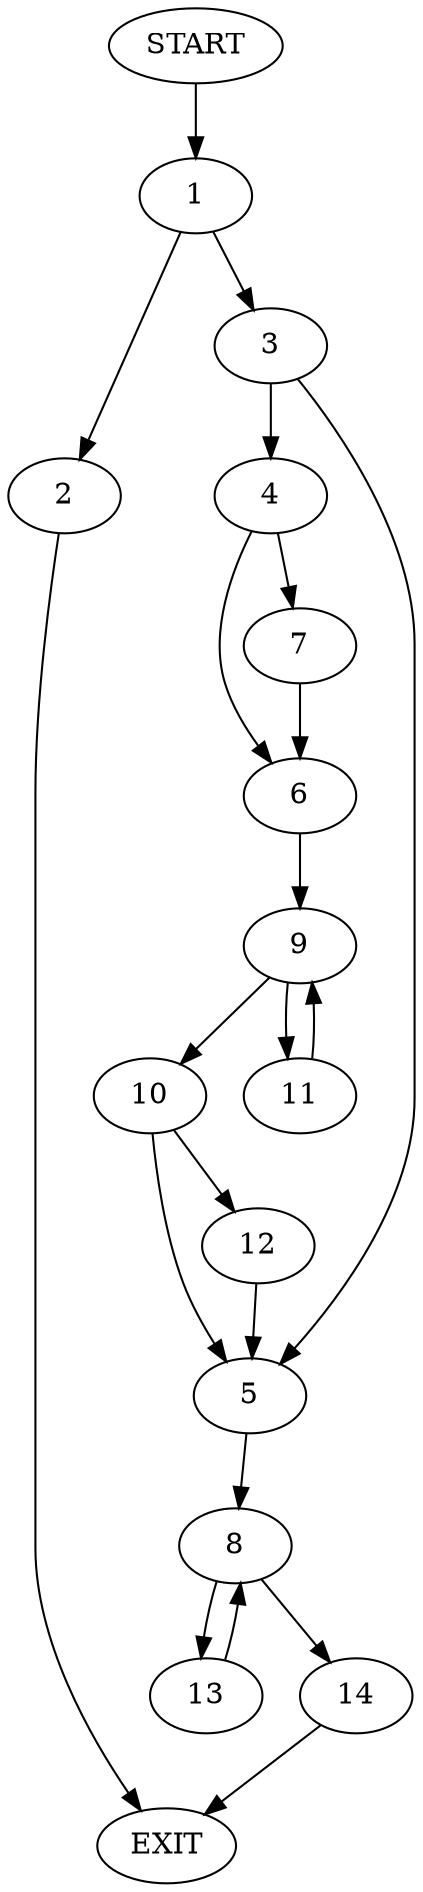 digraph {
0 [label="START"]
15 [label="EXIT"]
0 -> 1
1 -> 2
1 -> 3
2 -> 15
3 -> 4
3 -> 5
4 -> 6
4 -> 7
5 -> 8
6 -> 9
7 -> 6
9 -> 10
9 -> 11
10 -> 12
10 -> 5
11 -> 9
12 -> 5
8 -> 13
8 -> 14
13 -> 8
14 -> 15
}
